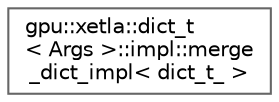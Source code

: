 digraph "Graphical Class Hierarchy"
{
 // LATEX_PDF_SIZE
  bgcolor="transparent";
  edge [fontname=Helvetica,fontsize=10,labelfontname=Helvetica,labelfontsize=10];
  node [fontname=Helvetica,fontsize=10,shape=box,height=0.2,width=0.4];
  rankdir="LR";
  Node0 [id="Node000000",label="gpu::xetla::dict_t\l\< Args \>::impl::merge\l_dict_impl\< dict_t_ \>",height=0.2,width=0.4,color="grey40", fillcolor="white", style="filled",URL="$structgpu_1_1xetla_1_1dict__t_1_1impl_1_1merge__dict__impl.html",tooltip=" "];
}
